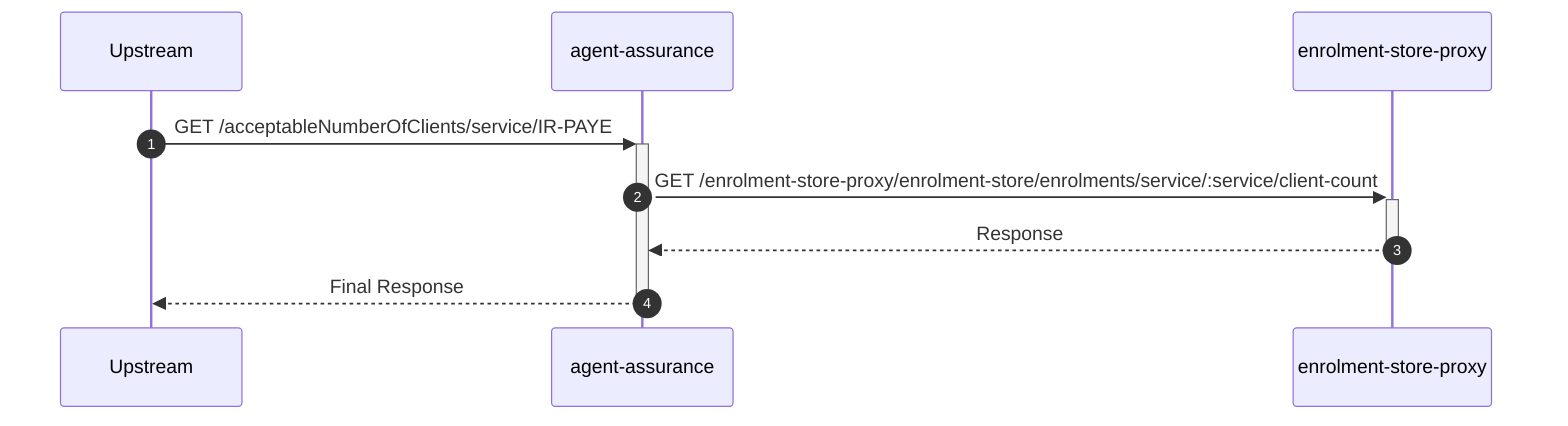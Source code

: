 sequenceDiagram
    autonumber
    participant Upstream
    participant agent-assurance
    participant enrolment-store-proxy

    Upstream->>+agent-assurance: GET /acceptableNumberOfClients/service/IR-PAYE
    agent-assurance->>+enrolment-store-proxy: GET /enrolment-store-proxy/enrolment-store/enrolments/service/:service/client-count
    enrolment-store-proxy-->>-agent-assurance: Response
    agent-assurance-->>-Upstream: Final Response